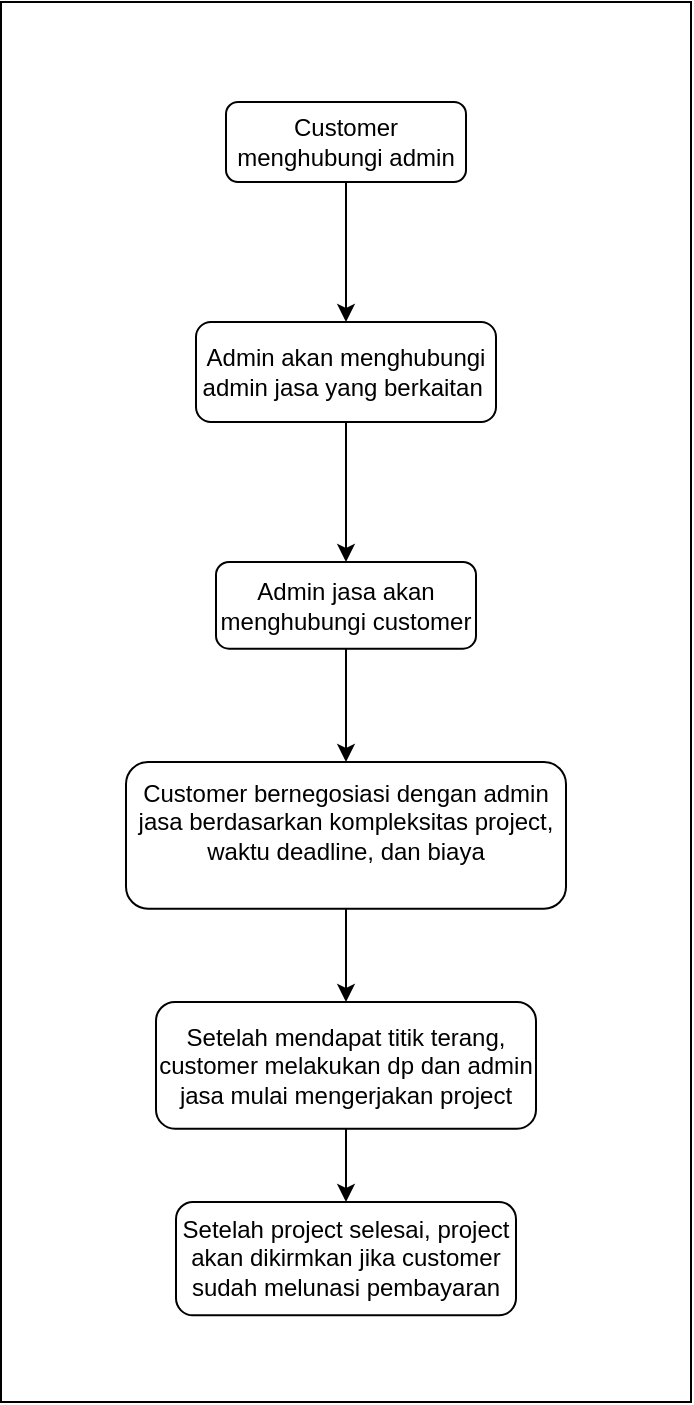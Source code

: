 <mxfile version="22.0.6" type="device">
  <diagram id="C5RBs43oDa-KdzZeNtuy" name="Page-1">
    <mxGraphModel dx="1467" dy="788" grid="1" gridSize="10" guides="1" tooltips="1" connect="1" arrows="1" fold="1" page="1" pageScale="1" pageWidth="827" pageHeight="1169" math="0" shadow="0">
      <root>
        <mxCell id="WIyWlLk6GJQsqaUBKTNV-0" />
        <mxCell id="WIyWlLk6GJQsqaUBKTNV-1" parent="WIyWlLk6GJQsqaUBKTNV-0" />
        <mxCell id="KCt8ESPM96qRNHLYdiUR-1" value="" style="rounded=0;whiteSpace=wrap;html=1;fillColor=#FFFFFF;" vertex="1" parent="WIyWlLk6GJQsqaUBKTNV-1">
          <mxGeometry x="257.5" y="90" width="345" height="700" as="geometry" />
        </mxCell>
        <mxCell id="NrLuhblUcYuP1KLLctii-2" value="" style="edgeStyle=orthogonalEdgeStyle;rounded=0;orthogonalLoop=1;jettySize=auto;html=1;" parent="WIyWlLk6GJQsqaUBKTNV-1" source="WIyWlLk6GJQsqaUBKTNV-3" target="WIyWlLk6GJQsqaUBKTNV-7" edge="1">
          <mxGeometry relative="1" as="geometry" />
        </mxCell>
        <mxCell id="WIyWlLk6GJQsqaUBKTNV-3" value="Customer menghubungi admin" style="rounded=1;whiteSpace=wrap;html=1;fontSize=12;glass=0;strokeWidth=1;shadow=0;" parent="WIyWlLk6GJQsqaUBKTNV-1" vertex="1">
          <mxGeometry x="370" y="140" width="120" height="40" as="geometry" />
        </mxCell>
        <mxCell id="NrLuhblUcYuP1KLLctii-1" value="" style="edgeStyle=orthogonalEdgeStyle;rounded=0;orthogonalLoop=1;jettySize=auto;html=1;" parent="WIyWlLk6GJQsqaUBKTNV-1" source="WIyWlLk6GJQsqaUBKTNV-7" target="WIyWlLk6GJQsqaUBKTNV-12" edge="1">
          <mxGeometry relative="1" as="geometry" />
        </mxCell>
        <mxCell id="WIyWlLk6GJQsqaUBKTNV-7" value="Admin akan menghubungi admin jasa yang berkaitan&amp;nbsp;" style="rounded=1;whiteSpace=wrap;html=1;fontSize=12;glass=0;strokeWidth=1;shadow=0;" parent="WIyWlLk6GJQsqaUBKTNV-1" vertex="1">
          <mxGeometry x="355" y="250" width="150" height="50" as="geometry" />
        </mxCell>
        <mxCell id="NrLuhblUcYuP1KLLctii-5" value="" style="edgeStyle=orthogonalEdgeStyle;rounded=0;orthogonalLoop=1;jettySize=auto;html=1;" parent="WIyWlLk6GJQsqaUBKTNV-1" source="WIyWlLk6GJQsqaUBKTNV-11" target="NrLuhblUcYuP1KLLctii-4" edge="1">
          <mxGeometry relative="1" as="geometry" />
        </mxCell>
        <mxCell id="WIyWlLk6GJQsqaUBKTNV-11" value="Customer bernegosiasi dengan admin jasa berdasarkan&amp;nbsp;kompleksitas project, waktu deadline, dan biaya&lt;br&gt;&amp;nbsp;" style="rounded=1;whiteSpace=wrap;html=1;fontSize=12;glass=0;strokeWidth=1;shadow=0;" parent="WIyWlLk6GJQsqaUBKTNV-1" vertex="1">
          <mxGeometry x="320" y="470" width="220" height="73.33" as="geometry" />
        </mxCell>
        <mxCell id="NrLuhblUcYuP1KLLctii-3" value="" style="edgeStyle=orthogonalEdgeStyle;rounded=0;orthogonalLoop=1;jettySize=auto;html=1;" parent="WIyWlLk6GJQsqaUBKTNV-1" source="WIyWlLk6GJQsqaUBKTNV-12" target="WIyWlLk6GJQsqaUBKTNV-11" edge="1">
          <mxGeometry relative="1" as="geometry" />
        </mxCell>
        <mxCell id="WIyWlLk6GJQsqaUBKTNV-12" value="Admin jasa akan menghubungi customer" style="rounded=1;whiteSpace=wrap;html=1;fontSize=12;glass=0;strokeWidth=1;shadow=0;" parent="WIyWlLk6GJQsqaUBKTNV-1" vertex="1">
          <mxGeometry x="365" y="370" width="130" height="43.33" as="geometry" />
        </mxCell>
        <mxCell id="NrLuhblUcYuP1KLLctii-7" value="" style="edgeStyle=orthogonalEdgeStyle;rounded=0;orthogonalLoop=1;jettySize=auto;html=1;" parent="WIyWlLk6GJQsqaUBKTNV-1" source="NrLuhblUcYuP1KLLctii-4" target="NrLuhblUcYuP1KLLctii-6" edge="1">
          <mxGeometry relative="1" as="geometry" />
        </mxCell>
        <mxCell id="NrLuhblUcYuP1KLLctii-4" value="Setelah mendapat titik terang, customer melakukan dp dan admin jasa mulai mengerjakan project" style="rounded=1;whiteSpace=wrap;html=1;fontSize=12;glass=0;strokeWidth=1;shadow=0;" parent="WIyWlLk6GJQsqaUBKTNV-1" vertex="1">
          <mxGeometry x="335" y="590" width="190" height="63.33" as="geometry" />
        </mxCell>
        <mxCell id="NrLuhblUcYuP1KLLctii-6" value="Setelah project selesai, project akan dikirmkan jika customer sudah melunasi pembayaran" style="rounded=1;whiteSpace=wrap;html=1;fontSize=12;glass=0;strokeWidth=1;shadow=0;" parent="WIyWlLk6GJQsqaUBKTNV-1" vertex="1">
          <mxGeometry x="345" y="690" width="170" height="56.67" as="geometry" />
        </mxCell>
      </root>
    </mxGraphModel>
  </diagram>
</mxfile>
